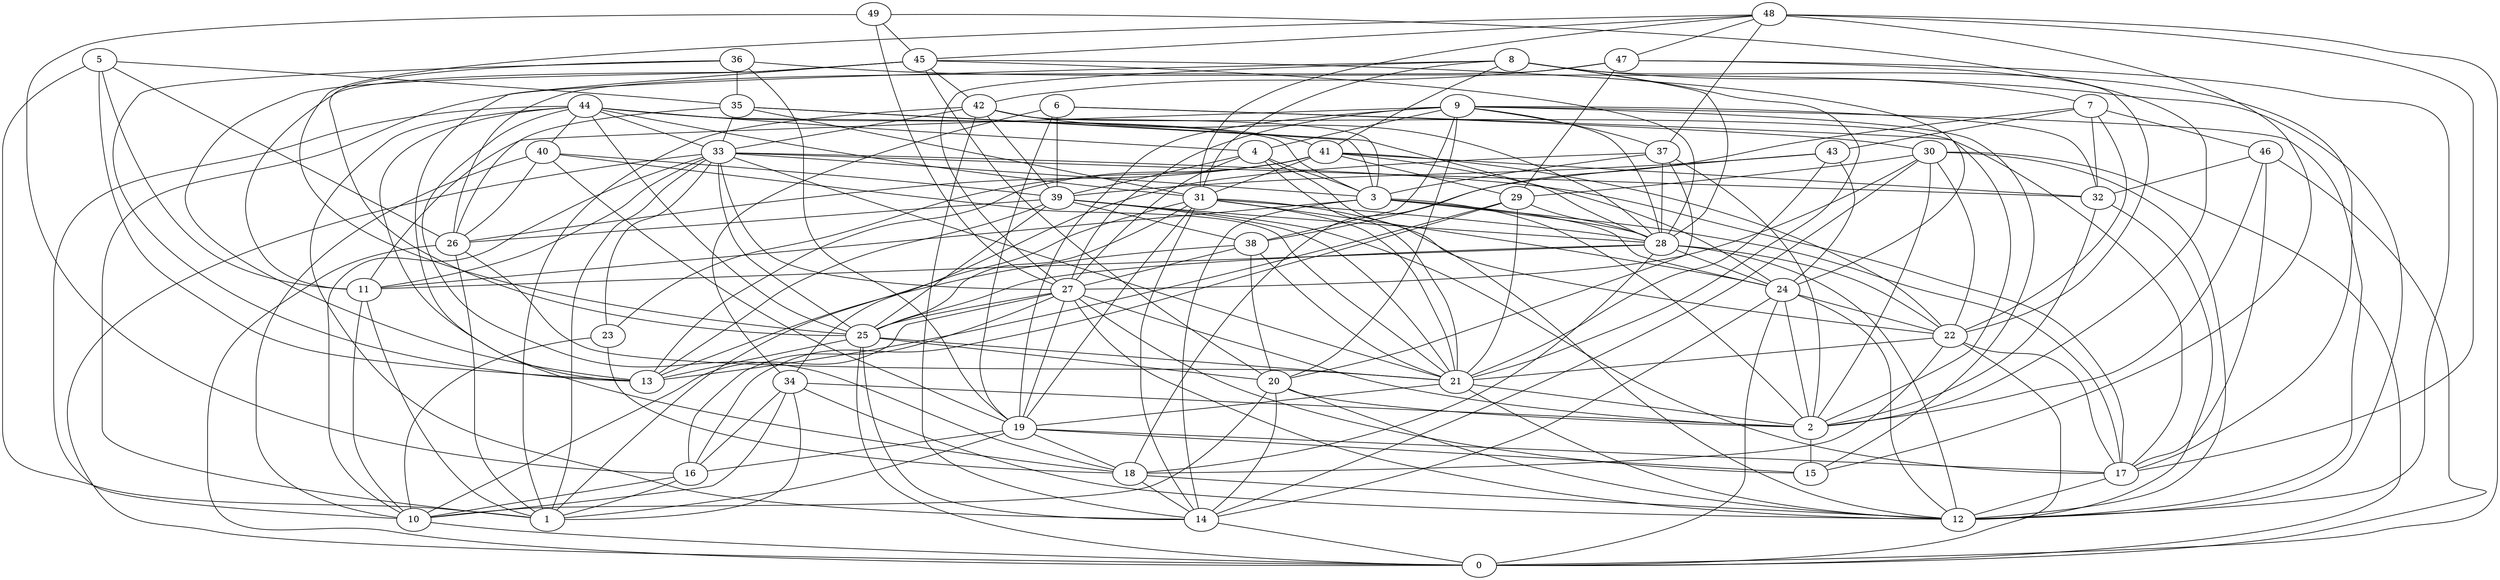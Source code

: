 digraph GG_graph {

subgraph G_graph {
edge [color = black]
"32" -> "12" [dir = none]
"32" -> "2" [dir = none]
"26" -> "1" [dir = none]
"26" -> "0" [dir = none]
"29" -> "16" [dir = none]
"29" -> "28" [dir = none]
"29" -> "21" [dir = none]
"47" -> "26" [dir = none]
"47" -> "42" [dir = none]
"47" -> "22" [dir = none]
"16" -> "10" [dir = none]
"43" -> "39" [dir = none]
"43" -> "38" [dir = none]
"43" -> "21" [dir = none]
"20" -> "10" [dir = none]
"20" -> "12" [dir = none]
"4" -> "39" [dir = none]
"4" -> "27" [dir = none]
"38" -> "21" [dir = none]
"38" -> "27" [dir = none]
"38" -> "20" [dir = none]
"49" -> "27" [dir = none]
"49" -> "45" [dir = none]
"49" -> "2" [dir = none]
"49" -> "16" [dir = none]
"42" -> "33" [dir = none]
"42" -> "17" [dir = none]
"42" -> "28" [dir = none]
"42" -> "3" [dir = none]
"42" -> "14" [dir = none]
"11" -> "10" [dir = none]
"11" -> "1" [dir = none]
"39" -> "17" [dir = none]
"39" -> "21" [dir = none]
"39" -> "25" [dir = none]
"39" -> "38" [dir = none]
"22" -> "18" [dir = none]
"22" -> "21" [dir = none]
"35" -> "26" [dir = none]
"35" -> "28" [dir = none]
"35" -> "3" [dir = none]
"27" -> "19" [dir = none]
"27" -> "2" [dir = none]
"27" -> "25" [dir = none]
"27" -> "16" [dir = none]
"27" -> "12" [dir = none]
"27" -> "15" [dir = none]
"5" -> "11" [dir = none]
"5" -> "26" [dir = none]
"5" -> "35" [dir = none]
"5" -> "13" [dir = none]
"5" -> "1" [dir = none]
"44" -> "13" [dir = none]
"44" -> "14" [dir = none]
"44" -> "10" [dir = none]
"44" -> "25" [dir = none]
"44" -> "31" [dir = none]
"44" -> "33" [dir = none]
"44" -> "4" [dir = none]
"44" -> "18" [dir = none]
"44" -> "3" [dir = none]
"24" -> "2" [dir = none]
"24" -> "22" [dir = none]
"24" -> "12" [dir = none]
"31" -> "21" [dir = none]
"31" -> "19" [dir = none]
"31" -> "28" [dir = none]
"31" -> "25" [dir = none]
"41" -> "13" [dir = none]
"41" -> "32" [dir = none]
"41" -> "29" [dir = none]
"41" -> "26" [dir = none]
"41" -> "31" [dir = none]
"28" -> "22" [dir = none]
"28" -> "12" [dir = none]
"28" -> "18" [dir = none]
"28" -> "24" [dir = none]
"46" -> "32" [dir = none]
"46" -> "2" [dir = none]
"46" -> "0" [dir = none]
"10" -> "0" [dir = none]
"7" -> "18" [dir = none]
"7" -> "46" [dir = none]
"7" -> "22" [dir = none]
"48" -> "45" [dir = none]
"48" -> "47" [dir = none]
"48" -> "37" [dir = none]
"48" -> "25" [dir = none]
"48" -> "15" [dir = none]
"48" -> "31" [dir = none]
"48" -> "17" [dir = none]
"18" -> "14" [dir = none]
"18" -> "12" [dir = none]
"40" -> "26" [dir = none]
"40" -> "10" [dir = none]
"40" -> "39" [dir = none]
"36" -> "25" [dir = none]
"36" -> "12" [dir = none]
"36" -> "35" [dir = none]
"9" -> "4" [dir = none]
"9" -> "15" [dir = none]
"9" -> "28" [dir = none]
"9" -> "38" [dir = none]
"9" -> "12" [dir = none]
"9" -> "19" [dir = none]
"9" -> "11" [dir = none]
"9" -> "37" [dir = none]
"9" -> "32" [dir = none]
"25" -> "13" [dir = none]
"25" -> "0" [dir = none]
"25" -> "14" [dir = none]
"2" -> "15" [dir = none]
"8" -> "31" [dir = none]
"8" -> "28" [dir = none]
"8" -> "1" [dir = none]
"37" -> "20" [dir = none]
"37" -> "2" [dir = none]
"37" -> "28" [dir = none]
"34" -> "16" [dir = none]
"34" -> "12" [dir = none]
"19" -> "18" [dir = none]
"33" -> "17" [dir = none]
"33" -> "27" [dir = none]
"33" -> "23" [dir = none]
"33" -> "1" [dir = none]
"33" -> "3" [dir = none]
"33" -> "21" [dir = none]
"33" -> "0" [dir = none]
"33" -> "10" [dir = none]
"6" -> "30" [dir = none]
"6" -> "2" [dir = none]
"6" -> "34" [dir = none]
"6" -> "39" [dir = none]
"30" -> "0" [dir = none]
"30" -> "2" [dir = none]
"30" -> "12" [dir = none]
"30" -> "22" [dir = none]
"45" -> "13" [dir = none]
"45" -> "18" [dir = none]
"3" -> "24" [dir = none]
"3" -> "11" [dir = none]
"3" -> "28" [dir = none]
"3" -> "17" [dir = none]
"3" -> "2" [dir = none]
"21" -> "19" [dir = none]
"23" -> "18" [dir = none]
"23" -> "10" [dir = none]
"20" -> "2" [dir = none]
"45" -> "11" [dir = none]
"4" -> "21" [dir = none]
"34" -> "1" [dir = none]
"25" -> "21" [dir = none]
"33" -> "32" [dir = none]
"19" -> "16" [dir = none]
"14" -> "0" [dir = none]
"40" -> "19" [dir = none]
"37" -> "34" [dir = none]
"9" -> "20" [dir = none]
"37" -> "3" [dir = none]
"39" -> "26" [dir = none]
"8" -> "41" [dir = none]
"8" -> "17" [dir = none]
"6" -> "19" [dir = none]
"39" -> "28" [dir = none]
"47" -> "29" [dir = none]
"21" -> "2" [dir = none]
"40" -> "21" [dir = none]
"8" -> "21" [dir = none]
"20" -> "14" [dir = none]
"30" -> "14" [dir = none]
"25" -> "20" [dir = none]
"8" -> "27" [dir = none]
"45" -> "20" [dir = none]
"30" -> "29" [dir = none]
"17" -> "12" [dir = none]
"31" -> "14" [dir = none]
"34" -> "2" [dir = none]
"45" -> "28" [dir = none]
"48" -> "0" [dir = none]
"22" -> "17" [dir = none]
"7" -> "32" [dir = none]
"38" -> "13" [dir = none]
"28" -> "11" [dir = none]
"41" -> "24" [dir = none]
"36" -> "19" [dir = none]
"24" -> "14" [dir = none]
"8" -> "7" [dir = none]
"33" -> "25" [dir = none]
"31" -> "24" [dir = none]
"34" -> "10" [dir = none]
"42" -> "39" [dir = none]
"35" -> "33" [dir = none]
"9" -> "27" [dir = none]
"21" -> "12" [dir = none]
"26" -> "21" [dir = none]
"19" -> "15" [dir = none]
"19" -> "17" [dir = none]
"46" -> "17" [dir = none]
"43" -> "24" [dir = none]
"29" -> "13" [dir = none]
"45" -> "24" [dir = none]
"47" -> "12" [dir = none]
"33" -> "11" [dir = none]
"16" -> "1" [dir = none]
"3" -> "14" [dir = none]
"39" -> "13" [dir = none]
"30" -> "27" [dir = none]
"24" -> "0" [dir = none]
"27" -> "10" [dir = none]
"45" -> "42" [dir = none]
"4" -> "12" [dir = none]
"44" -> "40" [dir = none]
"42" -> "1" [dir = none]
"41" -> "22" [dir = none]
"35" -> "31" [dir = none]
"36" -> "13" [dir = none]
"7" -> "43" [dir = none]
"19" -> "1" [dir = none]
"31" -> "1" [dir = none]
"22" -> "0" [dir = none]
"31" -> "22" [dir = none]
"4" -> "3" [dir = none]
"44" -> "41" [dir = none]
"28" -> "25" [dir = none]
"41" -> "23" [dir = none]
}

}
